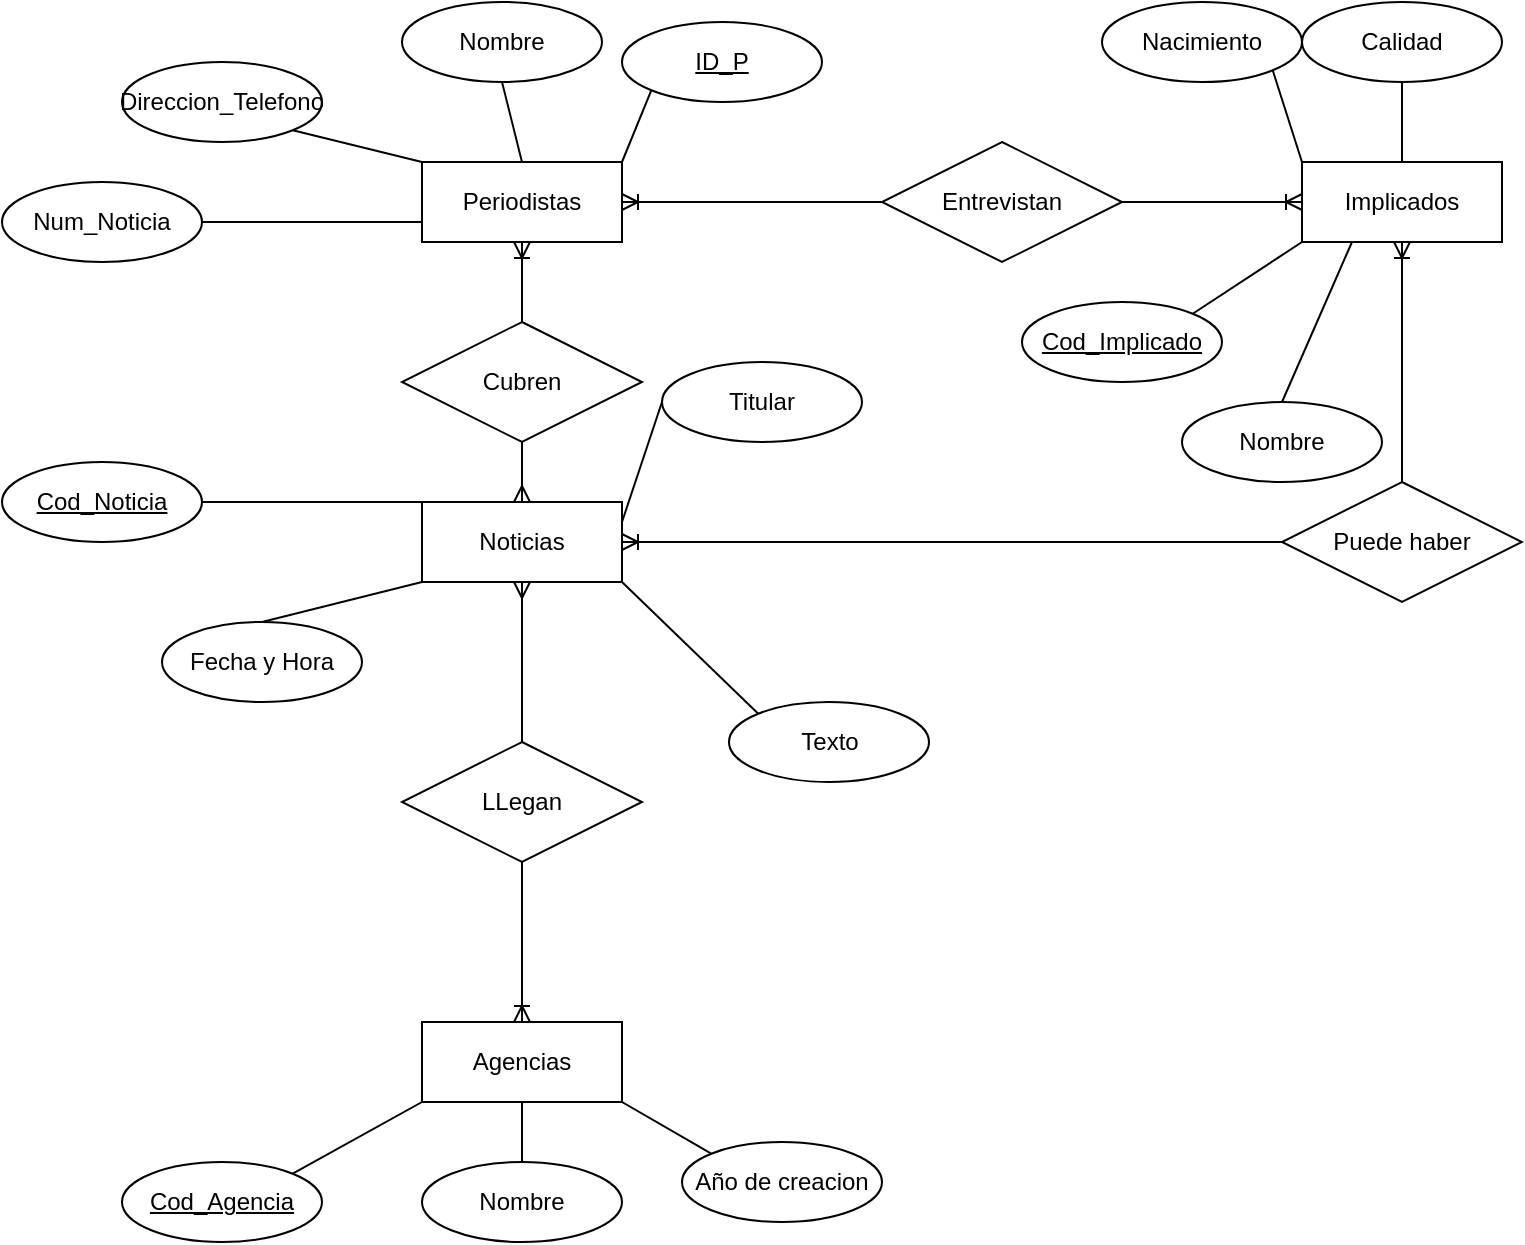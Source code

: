 <mxfile version="28.2.5">
  <diagram name="Página-1" id="Yt_u2xt5Jk_7Izneso14">
    <mxGraphModel dx="1226" dy="661" grid="1" gridSize="10" guides="1" tooltips="1" connect="1" arrows="1" fold="1" page="1" pageScale="1" pageWidth="827" pageHeight="1169" math="0" shadow="0">
      <root>
        <mxCell id="0" />
        <mxCell id="1" parent="0" />
        <mxCell id="7vhvyAc1TPSknoaJ9KB--1" value="Periodistas" style="whiteSpace=wrap;html=1;align=center;" vertex="1" parent="1">
          <mxGeometry x="260" y="110" width="100" height="40" as="geometry" />
        </mxCell>
        <mxCell id="7vhvyAc1TPSknoaJ9KB--2" value="Nombre" style="ellipse;whiteSpace=wrap;html=1;align=center;" vertex="1" parent="1">
          <mxGeometry x="250" y="30" width="100" height="40" as="geometry" />
        </mxCell>
        <mxCell id="7vhvyAc1TPSknoaJ9KB--3" value="ID_P" style="ellipse;whiteSpace=wrap;html=1;align=center;fontStyle=4;" vertex="1" parent="1">
          <mxGeometry x="360" y="40" width="100" height="40" as="geometry" />
        </mxCell>
        <mxCell id="7vhvyAc1TPSknoaJ9KB--5" value="Direccion_Telefono" style="ellipse;whiteSpace=wrap;html=1;align=center;" vertex="1" parent="1">
          <mxGeometry x="110" y="60" width="100" height="40" as="geometry" />
        </mxCell>
        <mxCell id="7vhvyAc1TPSknoaJ9KB--6" value="Noticias" style="whiteSpace=wrap;html=1;align=center;" vertex="1" parent="1">
          <mxGeometry x="260" y="280" width="100" height="40" as="geometry" />
        </mxCell>
        <mxCell id="7vhvyAc1TPSknoaJ9KB--7" value="Cubren" style="shape=rhombus;perimeter=rhombusPerimeter;whiteSpace=wrap;html=1;align=center;" vertex="1" parent="1">
          <mxGeometry x="250" y="190" width="120" height="60" as="geometry" />
        </mxCell>
        <mxCell id="7vhvyAc1TPSknoaJ9KB--8" value="" style="endArrow=none;html=1;rounded=0;exitX=0;exitY=0;exitDx=0;exitDy=0;entryX=1;entryY=0.5;entryDx=0;entryDy=0;" edge="1" parent="1" source="7vhvyAc1TPSknoaJ9KB--6" target="7vhvyAc1TPSknoaJ9KB--18">
          <mxGeometry relative="1" as="geometry">
            <mxPoint x="470" y="320" as="sourcePoint" />
            <mxPoint x="450.0" y="280" as="targetPoint" />
          </mxGeometry>
        </mxCell>
        <mxCell id="7vhvyAc1TPSknoaJ9KB--11" value="" style="endArrow=none;html=1;rounded=0;exitX=1;exitY=1;exitDx=0;exitDy=0;entryX=0;entryY=0;entryDx=0;entryDy=0;" edge="1" parent="1" source="7vhvyAc1TPSknoaJ9KB--5" target="7vhvyAc1TPSknoaJ9KB--1">
          <mxGeometry relative="1" as="geometry">
            <mxPoint x="170" y="240" as="sourcePoint" />
            <mxPoint x="330" y="240" as="targetPoint" />
          </mxGeometry>
        </mxCell>
        <mxCell id="7vhvyAc1TPSknoaJ9KB--12" value="" style="endArrow=none;html=1;rounded=0;exitX=0.5;exitY=1;exitDx=0;exitDy=0;entryX=0.5;entryY=0;entryDx=0;entryDy=0;" edge="1" parent="1" source="7vhvyAc1TPSknoaJ9KB--2" target="7vhvyAc1TPSknoaJ9KB--1">
          <mxGeometry relative="1" as="geometry">
            <mxPoint x="170" y="240" as="sourcePoint" />
            <mxPoint x="330" y="240" as="targetPoint" />
          </mxGeometry>
        </mxCell>
        <mxCell id="7vhvyAc1TPSknoaJ9KB--13" value="" style="endArrow=none;html=1;rounded=0;entryX=0;entryY=1;entryDx=0;entryDy=0;exitX=1;exitY=0;exitDx=0;exitDy=0;" edge="1" parent="1" source="7vhvyAc1TPSknoaJ9KB--1" target="7vhvyAc1TPSknoaJ9KB--3">
          <mxGeometry relative="1" as="geometry">
            <mxPoint x="170" y="240" as="sourcePoint" />
            <mxPoint x="330" y="240" as="targetPoint" />
          </mxGeometry>
        </mxCell>
        <mxCell id="7vhvyAc1TPSknoaJ9KB--14" value="Fecha y Hora" style="ellipse;whiteSpace=wrap;html=1;align=center;" vertex="1" parent="1">
          <mxGeometry x="130" y="340" width="100" height="40" as="geometry" />
        </mxCell>
        <mxCell id="7vhvyAc1TPSknoaJ9KB--15" value="Num_Noticia" style="ellipse;whiteSpace=wrap;html=1;align=center;" vertex="1" parent="1">
          <mxGeometry x="50" y="120" width="100" height="40" as="geometry" />
        </mxCell>
        <mxCell id="7vhvyAc1TPSknoaJ9KB--16" value="" style="endArrow=none;html=1;rounded=0;exitX=1;exitY=0.5;exitDx=0;exitDy=0;entryX=0;entryY=0.75;entryDx=0;entryDy=0;" edge="1" parent="1" source="7vhvyAc1TPSknoaJ9KB--15" target="7vhvyAc1TPSknoaJ9KB--1">
          <mxGeometry relative="1" as="geometry">
            <mxPoint x="170" y="240" as="sourcePoint" />
            <mxPoint x="330" y="240" as="targetPoint" />
          </mxGeometry>
        </mxCell>
        <mxCell id="7vhvyAc1TPSknoaJ9KB--17" value="" style="endArrow=none;html=1;rounded=0;entryX=0;entryY=1;entryDx=0;entryDy=0;exitX=0.5;exitY=0;exitDx=0;exitDy=0;" edge="1" parent="1" source="7vhvyAc1TPSknoaJ9KB--14" target="7vhvyAc1TPSknoaJ9KB--6">
          <mxGeometry relative="1" as="geometry">
            <mxPoint x="170" y="240" as="sourcePoint" />
            <mxPoint x="330" y="240" as="targetPoint" />
          </mxGeometry>
        </mxCell>
        <mxCell id="7vhvyAc1TPSknoaJ9KB--18" value="Cod_Noticia" style="ellipse;whiteSpace=wrap;html=1;align=center;fontStyle=4;" vertex="1" parent="1">
          <mxGeometry x="50" y="260" width="100" height="40" as="geometry" />
        </mxCell>
        <mxCell id="7vhvyAc1TPSknoaJ9KB--19" value="Titular" style="ellipse;whiteSpace=wrap;html=1;align=center;" vertex="1" parent="1">
          <mxGeometry x="380" y="210" width="100" height="40" as="geometry" />
        </mxCell>
        <mxCell id="7vhvyAc1TPSknoaJ9KB--20" value="Texto" style="ellipse;whiteSpace=wrap;html=1;align=center;" vertex="1" parent="1">
          <mxGeometry x="413.5" y="380" width="100" height="40" as="geometry" />
        </mxCell>
        <mxCell id="7vhvyAc1TPSknoaJ9KB--21" value="" style="endArrow=none;html=1;rounded=0;entryX=0;entryY=0.5;entryDx=0;entryDy=0;exitX=1;exitY=0.25;exitDx=0;exitDy=0;" edge="1" parent="1" source="7vhvyAc1TPSknoaJ9KB--6" target="7vhvyAc1TPSknoaJ9KB--19">
          <mxGeometry relative="1" as="geometry">
            <mxPoint x="170" y="240" as="sourcePoint" />
            <mxPoint x="330" y="240" as="targetPoint" />
          </mxGeometry>
        </mxCell>
        <mxCell id="7vhvyAc1TPSknoaJ9KB--22" value="" style="endArrow=none;html=1;rounded=0;exitX=1;exitY=1;exitDx=0;exitDy=0;entryX=0;entryY=0;entryDx=0;entryDy=0;" edge="1" parent="1" source="7vhvyAc1TPSknoaJ9KB--6" target="7vhvyAc1TPSknoaJ9KB--20">
          <mxGeometry relative="1" as="geometry">
            <mxPoint x="320" y="380" as="sourcePoint" />
            <mxPoint x="480" y="380" as="targetPoint" />
          </mxGeometry>
        </mxCell>
        <mxCell id="7vhvyAc1TPSknoaJ9KB--23" value="Implicados" style="whiteSpace=wrap;html=1;align=center;" vertex="1" parent="1">
          <mxGeometry x="700" y="110" width="100" height="40" as="geometry" />
        </mxCell>
        <mxCell id="7vhvyAc1TPSknoaJ9KB--24" value="Puede haber" style="shape=rhombus;perimeter=rhombusPerimeter;whiteSpace=wrap;html=1;align=center;" vertex="1" parent="1">
          <mxGeometry x="690" y="270" width="120" height="60" as="geometry" />
        </mxCell>
        <mxCell id="7vhvyAc1TPSknoaJ9KB--25" value="" style="fontSize=12;html=1;endArrow=ERoneToMany;rounded=0;entryX=0.5;entryY=1;entryDx=0;entryDy=0;exitX=0.5;exitY=0;exitDx=0;exitDy=0;" edge="1" parent="1" source="7vhvyAc1TPSknoaJ9KB--7" target="7vhvyAc1TPSknoaJ9KB--1">
          <mxGeometry width="100" height="100" relative="1" as="geometry">
            <mxPoint x="440" y="210" as="sourcePoint" />
            <mxPoint x="440" y="240" as="targetPoint" />
          </mxGeometry>
        </mxCell>
        <mxCell id="7vhvyAc1TPSknoaJ9KB--26" value="" style="fontSize=12;html=1;endArrow=ERmany;rounded=0;entryX=0.5;entryY=0;entryDx=0;entryDy=0;exitX=0.5;exitY=1;exitDx=0;exitDy=0;" edge="1" parent="1" source="7vhvyAc1TPSknoaJ9KB--7" target="7vhvyAc1TPSknoaJ9KB--6">
          <mxGeometry width="100" height="100" relative="1" as="geometry">
            <mxPoint x="200" y="310" as="sourcePoint" />
            <mxPoint x="300" y="210" as="targetPoint" />
          </mxGeometry>
        </mxCell>
        <mxCell id="7vhvyAc1TPSknoaJ9KB--29" value="" style="edgeStyle=entityRelationEdgeStyle;fontSize=12;html=1;endArrow=ERoneToMany;rounded=0;entryX=1;entryY=0.5;entryDx=0;entryDy=0;exitX=0;exitY=0.5;exitDx=0;exitDy=0;" edge="1" parent="1" source="7vhvyAc1TPSknoaJ9KB--24" target="7vhvyAc1TPSknoaJ9KB--6">
          <mxGeometry width="100" height="100" relative="1" as="geometry">
            <mxPoint x="300" y="270" as="sourcePoint" />
            <mxPoint x="400" y="170" as="targetPoint" />
          </mxGeometry>
        </mxCell>
        <mxCell id="7vhvyAc1TPSknoaJ9KB--30" value="" style="fontSize=12;html=1;endArrow=ERoneToMany;rounded=0;entryX=0.5;entryY=1;entryDx=0;entryDy=0;exitX=0.5;exitY=0;exitDx=0;exitDy=0;" edge="1" parent="1" source="7vhvyAc1TPSknoaJ9KB--24" target="7vhvyAc1TPSknoaJ9KB--23">
          <mxGeometry width="100" height="100" relative="1" as="geometry">
            <mxPoint x="790" y="230" as="sourcePoint" />
            <mxPoint x="540" y="230" as="targetPoint" />
          </mxGeometry>
        </mxCell>
        <mxCell id="7vhvyAc1TPSknoaJ9KB--31" value="" style="fontSize=12;html=1;endArrow=ERoneToMany;rounded=0;entryX=1;entryY=0.5;entryDx=0;entryDy=0;exitX=0;exitY=0.5;exitDx=0;exitDy=0;" edge="1" parent="1" source="7vhvyAc1TPSknoaJ9KB--32" target="7vhvyAc1TPSknoaJ9KB--1">
          <mxGeometry width="100" height="100" relative="1" as="geometry">
            <mxPoint x="463.05" y="210" as="sourcePoint" />
            <mxPoint x="463.05" y="100" as="targetPoint" />
          </mxGeometry>
        </mxCell>
        <mxCell id="7vhvyAc1TPSknoaJ9KB--32" value="Entrevistan" style="shape=rhombus;perimeter=rhombusPerimeter;whiteSpace=wrap;html=1;align=center;" vertex="1" parent="1">
          <mxGeometry x="490" y="100" width="120" height="60" as="geometry" />
        </mxCell>
        <mxCell id="7vhvyAc1TPSknoaJ9KB--33" value="" style="fontSize=12;html=1;endArrow=ERoneToMany;rounded=0;entryX=0;entryY=0.5;entryDx=0;entryDy=0;exitX=1;exitY=0.5;exitDx=0;exitDy=0;" edge="1" parent="1" source="7vhvyAc1TPSknoaJ9KB--32" target="7vhvyAc1TPSknoaJ9KB--23">
          <mxGeometry width="100" height="100" relative="1" as="geometry">
            <mxPoint x="740" y="250" as="sourcePoint" />
            <mxPoint x="610" y="250" as="targetPoint" />
          </mxGeometry>
        </mxCell>
        <mxCell id="7vhvyAc1TPSknoaJ9KB--34" value="Nacimiento" style="ellipse;whiteSpace=wrap;html=1;align=center;" vertex="1" parent="1">
          <mxGeometry x="600" y="30" width="100" height="40" as="geometry" />
        </mxCell>
        <mxCell id="7vhvyAc1TPSknoaJ9KB--35" value="Calidad" style="ellipse;whiteSpace=wrap;html=1;align=center;" vertex="1" parent="1">
          <mxGeometry x="700" y="30" width="100" height="40" as="geometry" />
        </mxCell>
        <mxCell id="7vhvyAc1TPSknoaJ9KB--36" value="Cod_Implicado" style="ellipse;whiteSpace=wrap;html=1;align=center;fontStyle=4;" vertex="1" parent="1">
          <mxGeometry x="560" y="180" width="100" height="40" as="geometry" />
        </mxCell>
        <mxCell id="7vhvyAc1TPSknoaJ9KB--37" value="Nombre" style="ellipse;whiteSpace=wrap;html=1;align=center;" vertex="1" parent="1">
          <mxGeometry x="640" y="230" width="100" height="40" as="geometry" />
        </mxCell>
        <mxCell id="7vhvyAc1TPSknoaJ9KB--39" value="" style="endArrow=none;html=1;rounded=0;exitX=1;exitY=0;exitDx=0;exitDy=0;entryX=0;entryY=1;entryDx=0;entryDy=0;" edge="1" parent="1" source="7vhvyAc1TPSknoaJ9KB--36" target="7vhvyAc1TPSknoaJ9KB--23">
          <mxGeometry relative="1" as="geometry">
            <mxPoint x="360" y="220" as="sourcePoint" />
            <mxPoint x="520" y="220" as="targetPoint" />
          </mxGeometry>
        </mxCell>
        <mxCell id="7vhvyAc1TPSknoaJ9KB--40" value="" style="endArrow=none;html=1;rounded=0;exitX=0.5;exitY=0;exitDx=0;exitDy=0;entryX=0.25;entryY=1;entryDx=0;entryDy=0;" edge="1" parent="1" source="7vhvyAc1TPSknoaJ9KB--37" target="7vhvyAc1TPSknoaJ9KB--23">
          <mxGeometry relative="1" as="geometry">
            <mxPoint x="690" y="246" as="sourcePoint" />
            <mxPoint x="745" y="210" as="targetPoint" />
          </mxGeometry>
        </mxCell>
        <mxCell id="7vhvyAc1TPSknoaJ9KB--41" value="" style="endArrow=none;html=1;rounded=0;exitX=1;exitY=1;exitDx=0;exitDy=0;entryX=0;entryY=0;entryDx=0;entryDy=0;" edge="1" parent="1" source="7vhvyAc1TPSknoaJ9KB--34" target="7vhvyAc1TPSknoaJ9KB--23">
          <mxGeometry relative="1" as="geometry">
            <mxPoint x="360" y="220" as="sourcePoint" />
            <mxPoint x="520" y="220" as="targetPoint" />
          </mxGeometry>
        </mxCell>
        <mxCell id="7vhvyAc1TPSknoaJ9KB--42" value="" style="endArrow=none;html=1;rounded=0;exitX=0.5;exitY=1;exitDx=0;exitDy=0;entryX=0.5;entryY=0;entryDx=0;entryDy=0;" edge="1" parent="1" source="7vhvyAc1TPSknoaJ9KB--35" target="7vhvyAc1TPSknoaJ9KB--23">
          <mxGeometry relative="1" as="geometry">
            <mxPoint x="700" y="100" as="sourcePoint" />
            <mxPoint x="715" y="146" as="targetPoint" />
          </mxGeometry>
        </mxCell>
        <mxCell id="7vhvyAc1TPSknoaJ9KB--43" value="LLegan" style="shape=rhombus;perimeter=rhombusPerimeter;whiteSpace=wrap;html=1;align=center;" vertex="1" parent="1">
          <mxGeometry x="250" y="400" width="120" height="60" as="geometry" />
        </mxCell>
        <mxCell id="7vhvyAc1TPSknoaJ9KB--44" value="Agencias" style="whiteSpace=wrap;html=1;align=center;" vertex="1" parent="1">
          <mxGeometry x="260" y="540" width="100" height="40" as="geometry" />
        </mxCell>
        <mxCell id="7vhvyAc1TPSknoaJ9KB--45" value="Cod_Agencia" style="ellipse;whiteSpace=wrap;html=1;align=center;fontStyle=4;" vertex="1" parent="1">
          <mxGeometry x="110" y="610" width="100" height="40" as="geometry" />
        </mxCell>
        <mxCell id="7vhvyAc1TPSknoaJ9KB--46" value="" style="endArrow=none;html=1;rounded=0;exitX=1;exitY=0;exitDx=0;exitDy=0;entryX=0;entryY=1;entryDx=0;entryDy=0;" edge="1" parent="1" source="7vhvyAc1TPSknoaJ9KB--45" target="7vhvyAc1TPSknoaJ9KB--44">
          <mxGeometry relative="1" as="geometry">
            <mxPoint x="360" y="440" as="sourcePoint" />
            <mxPoint x="520" y="440" as="targetPoint" />
          </mxGeometry>
        </mxCell>
        <mxCell id="7vhvyAc1TPSknoaJ9KB--47" value="Nombre" style="ellipse;whiteSpace=wrap;html=1;align=center;" vertex="1" parent="1">
          <mxGeometry x="260" y="610" width="100" height="40" as="geometry" />
        </mxCell>
        <mxCell id="7vhvyAc1TPSknoaJ9KB--48" value="Año de creacion" style="ellipse;whiteSpace=wrap;html=1;align=center;" vertex="1" parent="1">
          <mxGeometry x="390" y="600" width="100" height="40" as="geometry" />
        </mxCell>
        <mxCell id="7vhvyAc1TPSknoaJ9KB--49" value="" style="endArrow=none;html=1;rounded=0;exitX=0.5;exitY=0;exitDx=0;exitDy=0;entryX=0.5;entryY=1;entryDx=0;entryDy=0;" edge="1" parent="1" source="7vhvyAc1TPSknoaJ9KB--47" target="7vhvyAc1TPSknoaJ9KB--44">
          <mxGeometry relative="1" as="geometry">
            <mxPoint x="430" y="580" as="sourcePoint" />
            <mxPoint x="590" y="580" as="targetPoint" />
          </mxGeometry>
        </mxCell>
        <mxCell id="7vhvyAc1TPSknoaJ9KB--50" value="" style="endArrow=none;html=1;rounded=0;exitX=1;exitY=1;exitDx=0;exitDy=0;entryX=0;entryY=0;entryDx=0;entryDy=0;" edge="1" parent="1" source="7vhvyAc1TPSknoaJ9KB--44" target="7vhvyAc1TPSknoaJ9KB--48">
          <mxGeometry relative="1" as="geometry">
            <mxPoint x="490" y="570" as="sourcePoint" />
            <mxPoint x="650" y="570" as="targetPoint" />
          </mxGeometry>
        </mxCell>
        <mxCell id="7vhvyAc1TPSknoaJ9KB--52" value="" style="fontSize=12;html=1;endArrow=ERmany;rounded=0;entryX=0.5;entryY=1;entryDx=0;entryDy=0;exitX=0.5;exitY=0;exitDx=0;exitDy=0;" edge="1" parent="1" source="7vhvyAc1TPSknoaJ9KB--43" target="7vhvyAc1TPSknoaJ9KB--6">
          <mxGeometry width="100" height="100" relative="1" as="geometry">
            <mxPoint x="390" y="490" as="sourcePoint" />
            <mxPoint x="490" y="390" as="targetPoint" />
          </mxGeometry>
        </mxCell>
        <mxCell id="7vhvyAc1TPSknoaJ9KB--53" value="" style="fontSize=12;html=1;endArrow=ERoneToMany;rounded=0;exitX=0.5;exitY=1;exitDx=0;exitDy=0;entryX=0.5;entryY=0;entryDx=0;entryDy=0;" edge="1" parent="1" source="7vhvyAc1TPSknoaJ9KB--43" target="7vhvyAc1TPSknoaJ9KB--44">
          <mxGeometry width="100" height="100" relative="1" as="geometry">
            <mxPoint x="390" y="490" as="sourcePoint" />
            <mxPoint x="490" y="390" as="targetPoint" />
          </mxGeometry>
        </mxCell>
      </root>
    </mxGraphModel>
  </diagram>
</mxfile>
